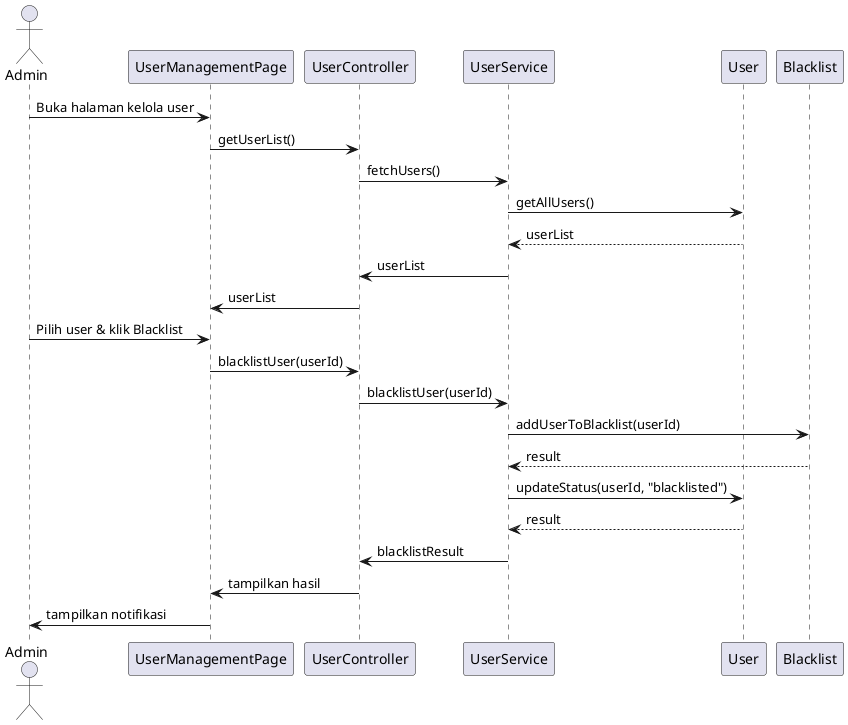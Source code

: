 @startuml
actor Admin
participant "UserManagementPage" as UI
participant "UserController" as Controller
participant "UserService" as Service
participant "User" as UserEntity
participant "Blacklist" as BlacklistEntity

Admin -> UI : Buka halaman kelola user
UI -> Controller : getUserList()
Controller -> Service : fetchUsers()
Service -> UserEntity : getAllUsers()
UserEntity --> Service : userList
Service -> Controller : userList
Controller -> UI : userList

Admin -> UI : Pilih user & klik Blacklist
UI -> Controller : blacklistUser(userId)
Controller -> Service : blacklistUser(userId)
Service -> BlacklistEntity : addUserToBlacklist(userId)
BlacklistEntity --> Service : result
Service -> UserEntity : updateStatus(userId, "blacklisted")
UserEntity --> Service : result
Service -> Controller : blacklistResult
Controller -> UI : tampilkan hasil
UI -> Admin : tampilkan notifikasi
@enduml
